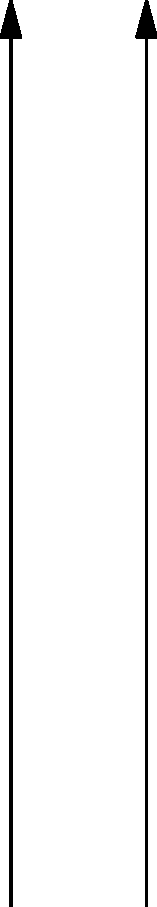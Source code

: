 
size(16cm,16cm);

pair a1,a2;
pen pn1;

pn1 = linewidth(1.2);

a1 = (0,0);
a2 = (0,20);
draw(a1--a2,pn1,Arrow);
a1 = a1 + (3,0);
a2 = a2 + (3,0);
draw(a1--a2,pn1,Arrow);
